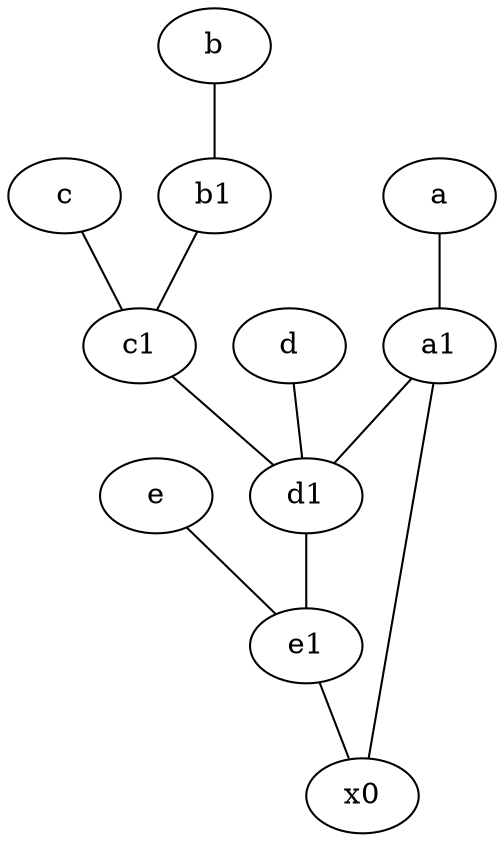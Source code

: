 graph {
	node [labelfontsize=50]
	e [labelfontsize=50 pos="7,9!"]
	a [labelfontsize=50 pos="8,2!"]
	e1 [labelfontsize=50 pos="7,7!"]
	c [labelfontsize=50 pos="4.5,2!"]
	x0 [labelfontsize=50]
	b1 [labelfontsize=50 pos="9,4!"]
	b [labelfontsize=50 pos="10,4!"]
	d1 [labelfontsize=50 pos="3,5!"]
	c1 [labelfontsize=50 pos="4.5,3!"]
	a1 [labelfontsize=50 pos="8,3!"]
	d [labelfontsize=50 pos="2,5!"]
	e1 -- x0
	d -- d1
	d1 -- e1
	b -- b1
	a1 -- x0
	b1 -- c1
	e -- e1
	a1 -- d1
	c -- c1
	c1 -- d1
	a -- a1
}
